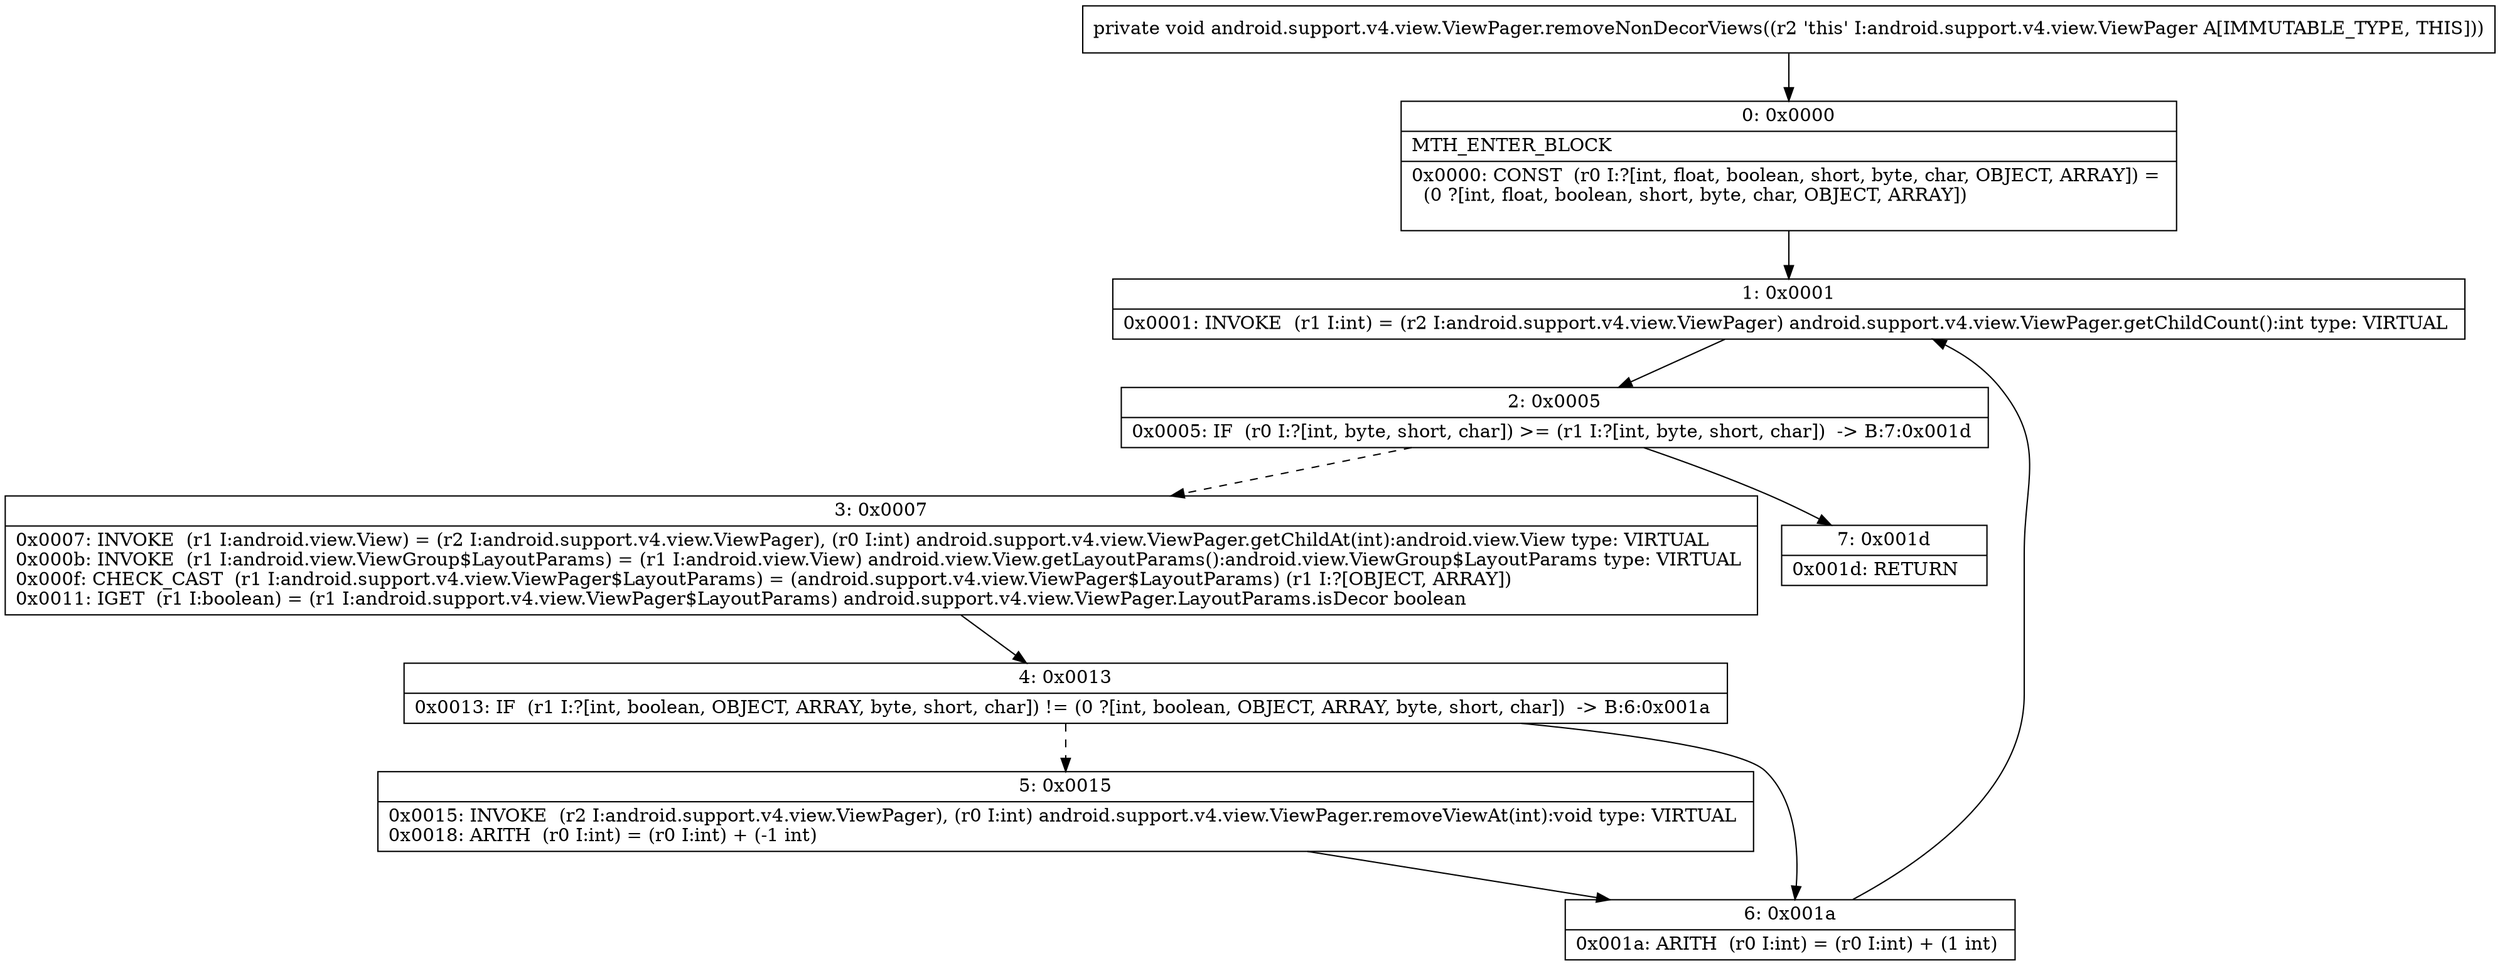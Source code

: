 digraph "CFG forandroid.support.v4.view.ViewPager.removeNonDecorViews()V" {
Node_0 [shape=record,label="{0\:\ 0x0000|MTH_ENTER_BLOCK\l|0x0000: CONST  (r0 I:?[int, float, boolean, short, byte, char, OBJECT, ARRAY]) = \l  (0 ?[int, float, boolean, short, byte, char, OBJECT, ARRAY])\l \l}"];
Node_1 [shape=record,label="{1\:\ 0x0001|0x0001: INVOKE  (r1 I:int) = (r2 I:android.support.v4.view.ViewPager) android.support.v4.view.ViewPager.getChildCount():int type: VIRTUAL \l}"];
Node_2 [shape=record,label="{2\:\ 0x0005|0x0005: IF  (r0 I:?[int, byte, short, char]) \>= (r1 I:?[int, byte, short, char])  \-\> B:7:0x001d \l}"];
Node_3 [shape=record,label="{3\:\ 0x0007|0x0007: INVOKE  (r1 I:android.view.View) = (r2 I:android.support.v4.view.ViewPager), (r0 I:int) android.support.v4.view.ViewPager.getChildAt(int):android.view.View type: VIRTUAL \l0x000b: INVOKE  (r1 I:android.view.ViewGroup$LayoutParams) = (r1 I:android.view.View) android.view.View.getLayoutParams():android.view.ViewGroup$LayoutParams type: VIRTUAL \l0x000f: CHECK_CAST  (r1 I:android.support.v4.view.ViewPager$LayoutParams) = (android.support.v4.view.ViewPager$LayoutParams) (r1 I:?[OBJECT, ARRAY]) \l0x0011: IGET  (r1 I:boolean) = (r1 I:android.support.v4.view.ViewPager$LayoutParams) android.support.v4.view.ViewPager.LayoutParams.isDecor boolean \l}"];
Node_4 [shape=record,label="{4\:\ 0x0013|0x0013: IF  (r1 I:?[int, boolean, OBJECT, ARRAY, byte, short, char]) != (0 ?[int, boolean, OBJECT, ARRAY, byte, short, char])  \-\> B:6:0x001a \l}"];
Node_5 [shape=record,label="{5\:\ 0x0015|0x0015: INVOKE  (r2 I:android.support.v4.view.ViewPager), (r0 I:int) android.support.v4.view.ViewPager.removeViewAt(int):void type: VIRTUAL \l0x0018: ARITH  (r0 I:int) = (r0 I:int) + (\-1 int) \l}"];
Node_6 [shape=record,label="{6\:\ 0x001a|0x001a: ARITH  (r0 I:int) = (r0 I:int) + (1 int) \l}"];
Node_7 [shape=record,label="{7\:\ 0x001d|0x001d: RETURN   \l}"];
MethodNode[shape=record,label="{private void android.support.v4.view.ViewPager.removeNonDecorViews((r2 'this' I:android.support.v4.view.ViewPager A[IMMUTABLE_TYPE, THIS])) }"];
MethodNode -> Node_0;
Node_0 -> Node_1;
Node_1 -> Node_2;
Node_2 -> Node_3[style=dashed];
Node_2 -> Node_7;
Node_3 -> Node_4;
Node_4 -> Node_5[style=dashed];
Node_4 -> Node_6;
Node_5 -> Node_6;
Node_6 -> Node_1;
}

